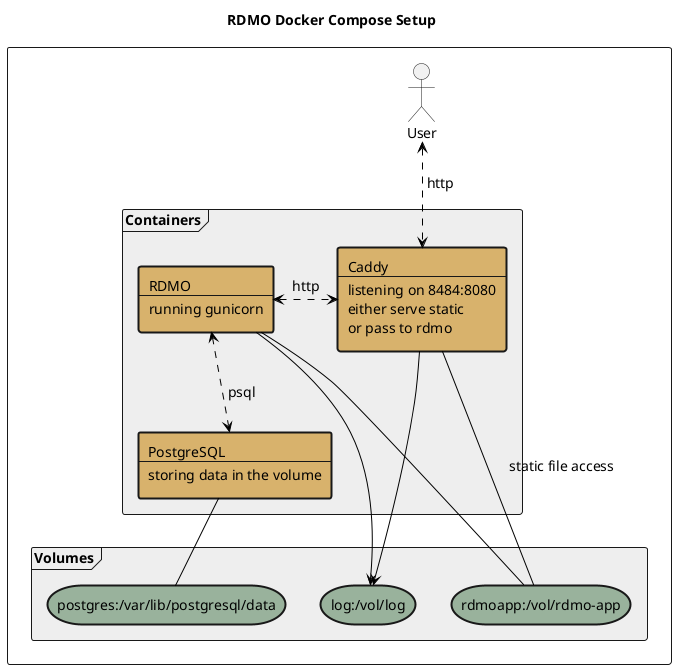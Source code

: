 @startuml

title "RDMO Docker Compose Setup"

rectangle {
    actor "User" as user
    frame Volumes {
        storage "log:/vol/log" as vlog
        storage "rdmoapp:/vol/rdmo-app" as vapp
        storage "postgres:/var/lib/postgresql/data" as vpg
    }
    frame Containers {
        agent "RDMO\n--\nrunning gunicorn" as rdmo
        agent "Caddy\n--\nlistening on 8484:8080\neither serve static\nor pass to rdmo" as caddy
        agent "PostgreSQL\n--\nstoring data in the volume" as pg
    }
    <style>
    arrow {
        FontSize 14
        LineColor #000000
    }
    agent {
        BackGroundColor #D8B26C
        LineThickness 2
    }
    storage {
        BackGroundColor #99B29C
        LineThickness 2
    }
    frame {
        BackGroundColor #eeeeee
    }
    </style>
}

user <..> caddy : " http"

rdmo -- vapp
rdmo -->  vlog
caddy -- vapp : "static file access"
caddy --> vlog
caddy <.l.> rdmo : "http"
pg -- vpg
rdmo <..> pg : " psql"

@enduml
